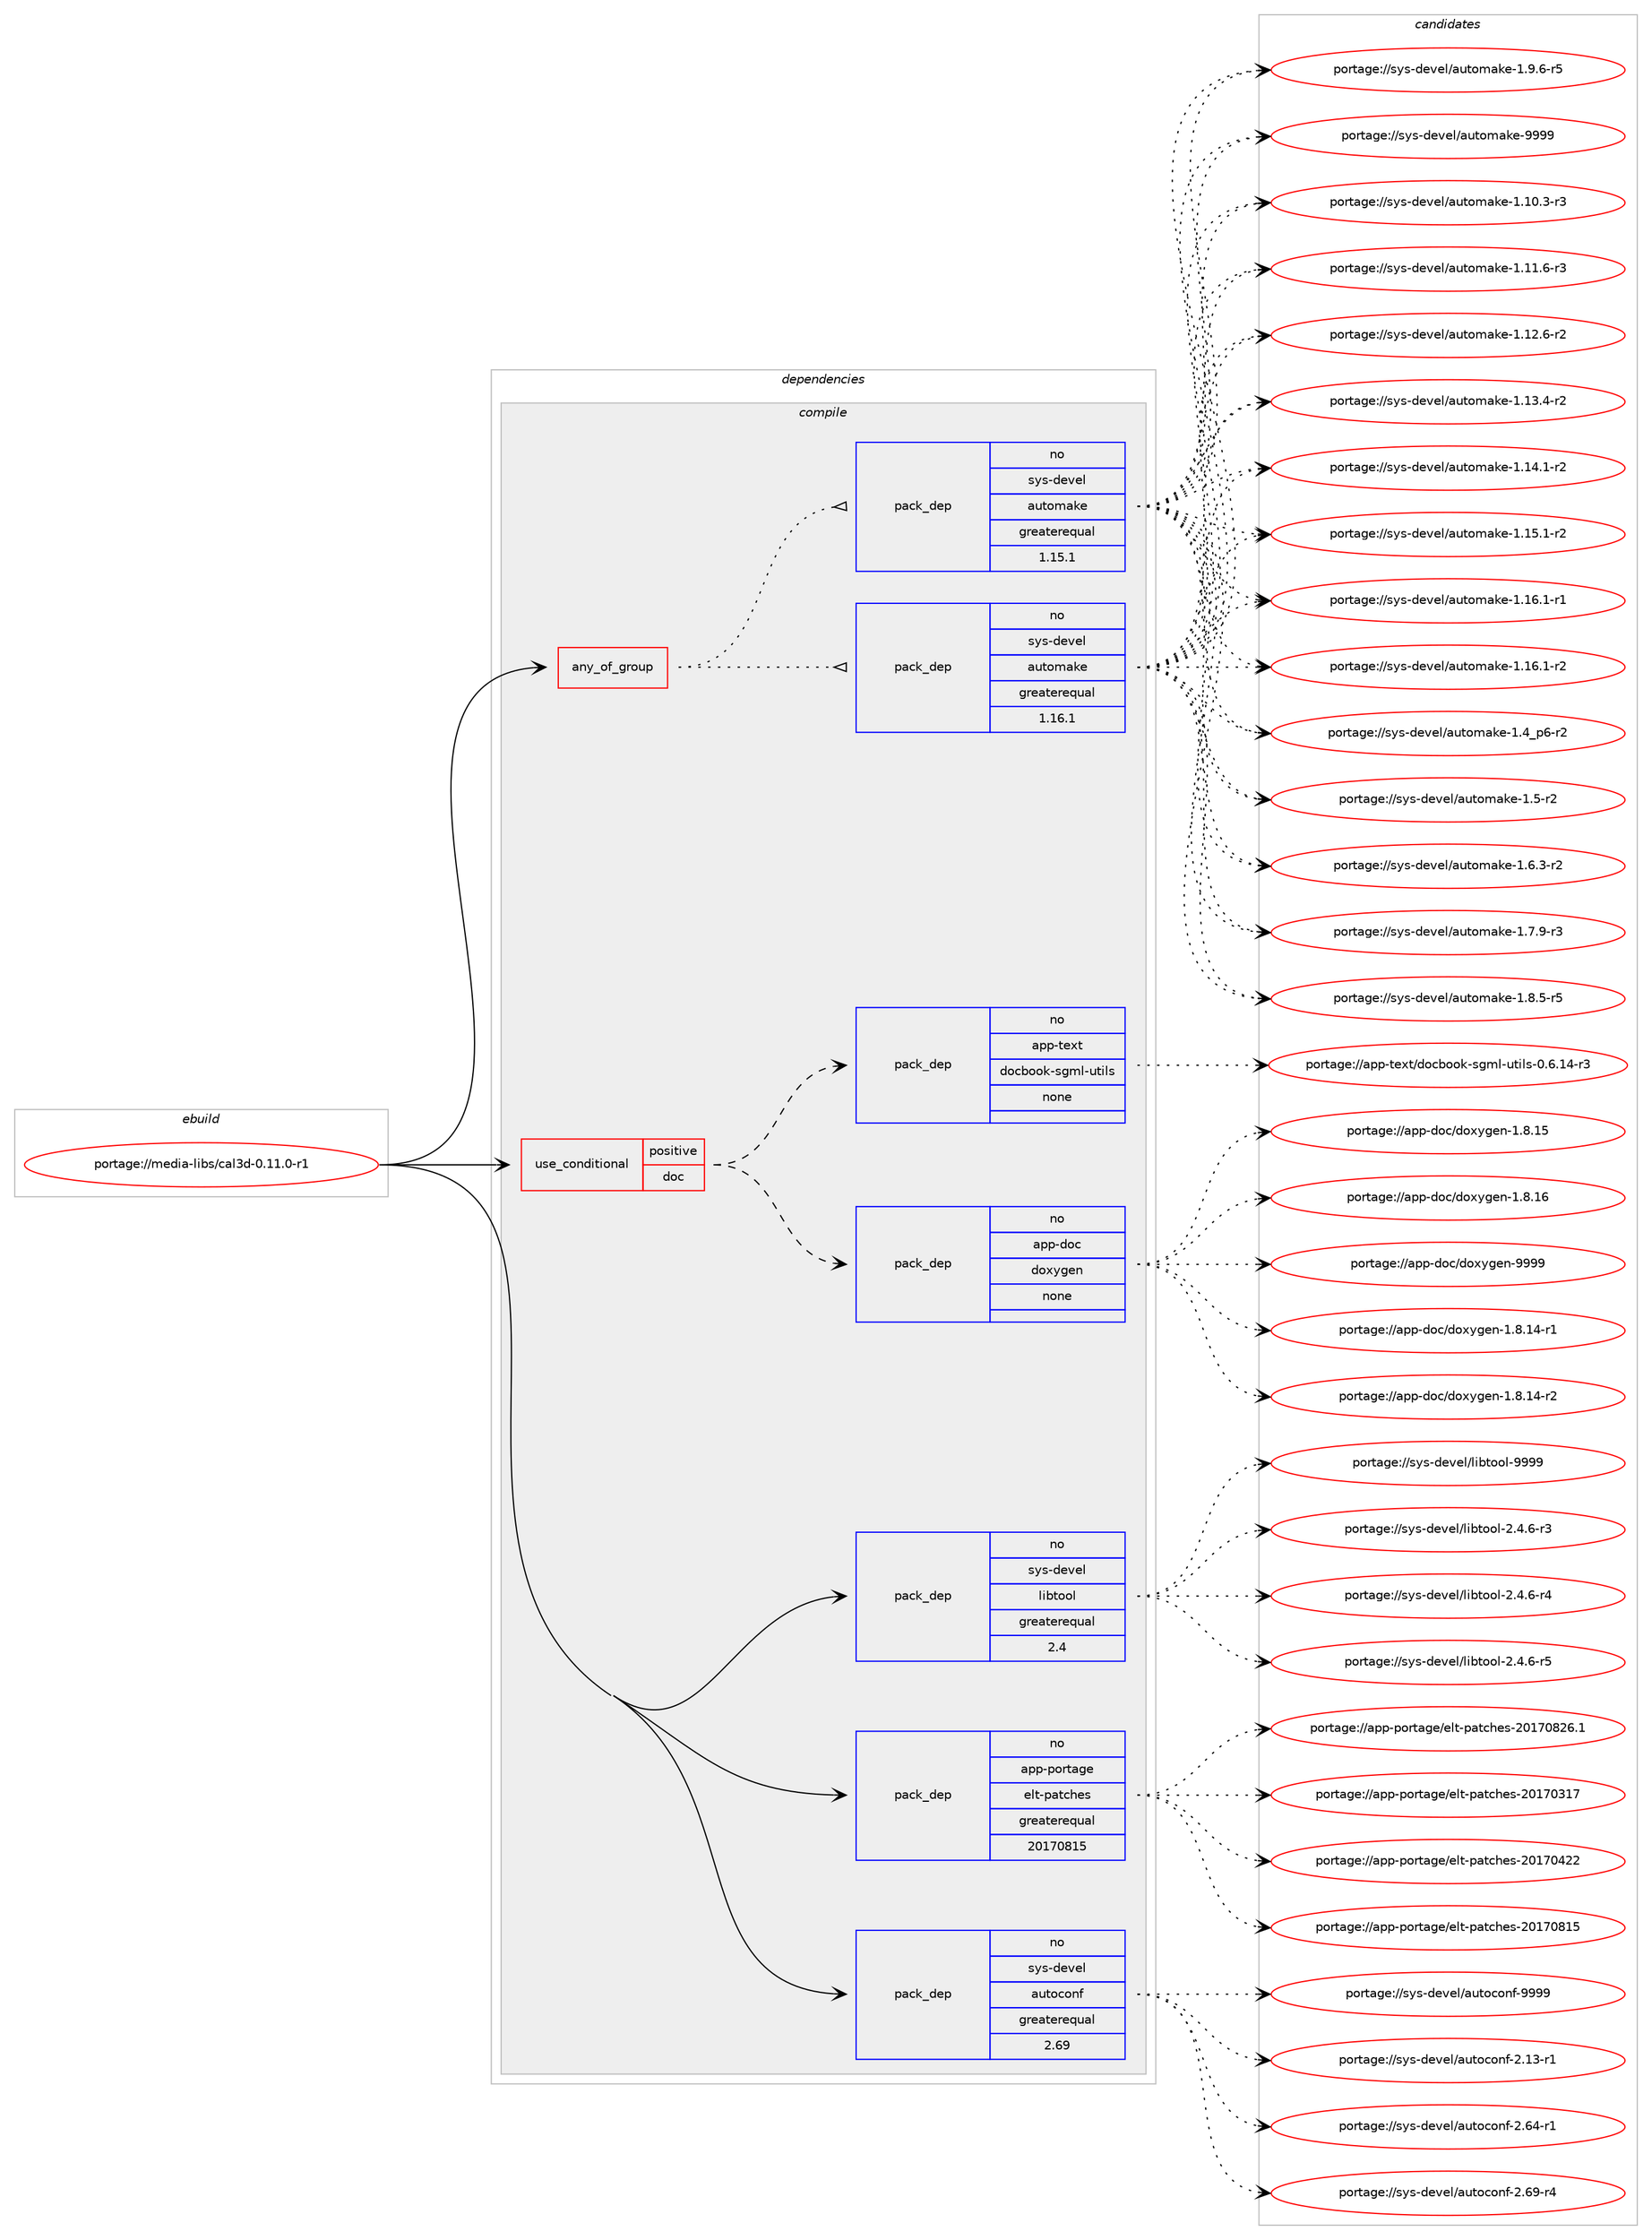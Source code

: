 digraph prolog {

# *************
# Graph options
# *************

newrank=true;
concentrate=true;
compound=true;
graph [rankdir=LR,fontname=Helvetica,fontsize=10,ranksep=1.5];#, ranksep=2.5, nodesep=0.2];
edge  [arrowhead=vee];
node  [fontname=Helvetica,fontsize=10];

# **********
# The ebuild
# **********

subgraph cluster_leftcol {
color=gray;
rank=same;
label=<<i>ebuild</i>>;
id [label="portage://media-libs/cal3d-0.11.0-r1", color=red, width=4, href="../media-libs/cal3d-0.11.0-r1.svg"];
}

# ****************
# The dependencies
# ****************

subgraph cluster_midcol {
color=gray;
label=<<i>dependencies</i>>;
subgraph cluster_compile {
fillcolor="#eeeeee";
style=filled;
label=<<i>compile</i>>;
subgraph any5002 {
dependency317716 [label=<<TABLE BORDER="0" CELLBORDER="1" CELLSPACING="0" CELLPADDING="4"><TR><TD CELLPADDING="10">any_of_group</TD></TR></TABLE>>, shape=none, color=red];subgraph pack233312 {
dependency317717 [label=<<TABLE BORDER="0" CELLBORDER="1" CELLSPACING="0" CELLPADDING="4" WIDTH="220"><TR><TD ROWSPAN="6" CELLPADDING="30">pack_dep</TD></TR><TR><TD WIDTH="110">no</TD></TR><TR><TD>sys-devel</TD></TR><TR><TD>automake</TD></TR><TR><TD>greaterequal</TD></TR><TR><TD>1.16.1</TD></TR></TABLE>>, shape=none, color=blue];
}
dependency317716:e -> dependency317717:w [weight=20,style="dotted",arrowhead="oinv"];
subgraph pack233313 {
dependency317718 [label=<<TABLE BORDER="0" CELLBORDER="1" CELLSPACING="0" CELLPADDING="4" WIDTH="220"><TR><TD ROWSPAN="6" CELLPADDING="30">pack_dep</TD></TR><TR><TD WIDTH="110">no</TD></TR><TR><TD>sys-devel</TD></TR><TR><TD>automake</TD></TR><TR><TD>greaterequal</TD></TR><TR><TD>1.15.1</TD></TR></TABLE>>, shape=none, color=blue];
}
dependency317716:e -> dependency317718:w [weight=20,style="dotted",arrowhead="oinv"];
}
id:e -> dependency317716:w [weight=20,style="solid",arrowhead="vee"];
subgraph cond79286 {
dependency317719 [label=<<TABLE BORDER="0" CELLBORDER="1" CELLSPACING="0" CELLPADDING="4"><TR><TD ROWSPAN="3" CELLPADDING="10">use_conditional</TD></TR><TR><TD>positive</TD></TR><TR><TD>doc</TD></TR></TABLE>>, shape=none, color=red];
subgraph pack233314 {
dependency317720 [label=<<TABLE BORDER="0" CELLBORDER="1" CELLSPACING="0" CELLPADDING="4" WIDTH="220"><TR><TD ROWSPAN="6" CELLPADDING="30">pack_dep</TD></TR><TR><TD WIDTH="110">no</TD></TR><TR><TD>app-doc</TD></TR><TR><TD>doxygen</TD></TR><TR><TD>none</TD></TR><TR><TD></TD></TR></TABLE>>, shape=none, color=blue];
}
dependency317719:e -> dependency317720:w [weight=20,style="dashed",arrowhead="vee"];
subgraph pack233315 {
dependency317721 [label=<<TABLE BORDER="0" CELLBORDER="1" CELLSPACING="0" CELLPADDING="4" WIDTH="220"><TR><TD ROWSPAN="6" CELLPADDING="30">pack_dep</TD></TR><TR><TD WIDTH="110">no</TD></TR><TR><TD>app-text</TD></TR><TR><TD>docbook-sgml-utils</TD></TR><TR><TD>none</TD></TR><TR><TD></TD></TR></TABLE>>, shape=none, color=blue];
}
dependency317719:e -> dependency317721:w [weight=20,style="dashed",arrowhead="vee"];
}
id:e -> dependency317719:w [weight=20,style="solid",arrowhead="vee"];
subgraph pack233316 {
dependency317722 [label=<<TABLE BORDER="0" CELLBORDER="1" CELLSPACING="0" CELLPADDING="4" WIDTH="220"><TR><TD ROWSPAN="6" CELLPADDING="30">pack_dep</TD></TR><TR><TD WIDTH="110">no</TD></TR><TR><TD>app-portage</TD></TR><TR><TD>elt-patches</TD></TR><TR><TD>greaterequal</TD></TR><TR><TD>20170815</TD></TR></TABLE>>, shape=none, color=blue];
}
id:e -> dependency317722:w [weight=20,style="solid",arrowhead="vee"];
subgraph pack233317 {
dependency317723 [label=<<TABLE BORDER="0" CELLBORDER="1" CELLSPACING="0" CELLPADDING="4" WIDTH="220"><TR><TD ROWSPAN="6" CELLPADDING="30">pack_dep</TD></TR><TR><TD WIDTH="110">no</TD></TR><TR><TD>sys-devel</TD></TR><TR><TD>autoconf</TD></TR><TR><TD>greaterequal</TD></TR><TR><TD>2.69</TD></TR></TABLE>>, shape=none, color=blue];
}
id:e -> dependency317723:w [weight=20,style="solid",arrowhead="vee"];
subgraph pack233318 {
dependency317724 [label=<<TABLE BORDER="0" CELLBORDER="1" CELLSPACING="0" CELLPADDING="4" WIDTH="220"><TR><TD ROWSPAN="6" CELLPADDING="30">pack_dep</TD></TR><TR><TD WIDTH="110">no</TD></TR><TR><TD>sys-devel</TD></TR><TR><TD>libtool</TD></TR><TR><TD>greaterequal</TD></TR><TR><TD>2.4</TD></TR></TABLE>>, shape=none, color=blue];
}
id:e -> dependency317724:w [weight=20,style="solid",arrowhead="vee"];
}
subgraph cluster_compileandrun {
fillcolor="#eeeeee";
style=filled;
label=<<i>compile and run</i>>;
}
subgraph cluster_run {
fillcolor="#eeeeee";
style=filled;
label=<<i>run</i>>;
}
}

# **************
# The candidates
# **************

subgraph cluster_choices {
rank=same;
color=gray;
label=<<i>candidates</i>>;

subgraph choice233312 {
color=black;
nodesep=1;
choiceportage11512111545100101118101108479711711611110997107101454946494846514511451 [label="portage://sys-devel/automake-1.10.3-r3", color=red, width=4,href="../sys-devel/automake-1.10.3-r3.svg"];
choiceportage11512111545100101118101108479711711611110997107101454946494946544511451 [label="portage://sys-devel/automake-1.11.6-r3", color=red, width=4,href="../sys-devel/automake-1.11.6-r3.svg"];
choiceportage11512111545100101118101108479711711611110997107101454946495046544511450 [label="portage://sys-devel/automake-1.12.6-r2", color=red, width=4,href="../sys-devel/automake-1.12.6-r2.svg"];
choiceportage11512111545100101118101108479711711611110997107101454946495146524511450 [label="portage://sys-devel/automake-1.13.4-r2", color=red, width=4,href="../sys-devel/automake-1.13.4-r2.svg"];
choiceportage11512111545100101118101108479711711611110997107101454946495246494511450 [label="portage://sys-devel/automake-1.14.1-r2", color=red, width=4,href="../sys-devel/automake-1.14.1-r2.svg"];
choiceportage11512111545100101118101108479711711611110997107101454946495346494511450 [label="portage://sys-devel/automake-1.15.1-r2", color=red, width=4,href="../sys-devel/automake-1.15.1-r2.svg"];
choiceportage11512111545100101118101108479711711611110997107101454946495446494511449 [label="portage://sys-devel/automake-1.16.1-r1", color=red, width=4,href="../sys-devel/automake-1.16.1-r1.svg"];
choiceportage11512111545100101118101108479711711611110997107101454946495446494511450 [label="portage://sys-devel/automake-1.16.1-r2", color=red, width=4,href="../sys-devel/automake-1.16.1-r2.svg"];
choiceportage115121115451001011181011084797117116111109971071014549465295112544511450 [label="portage://sys-devel/automake-1.4_p6-r2", color=red, width=4,href="../sys-devel/automake-1.4_p6-r2.svg"];
choiceportage11512111545100101118101108479711711611110997107101454946534511450 [label="portage://sys-devel/automake-1.5-r2", color=red, width=4,href="../sys-devel/automake-1.5-r2.svg"];
choiceportage115121115451001011181011084797117116111109971071014549465446514511450 [label="portage://sys-devel/automake-1.6.3-r2", color=red, width=4,href="../sys-devel/automake-1.6.3-r2.svg"];
choiceportage115121115451001011181011084797117116111109971071014549465546574511451 [label="portage://sys-devel/automake-1.7.9-r3", color=red, width=4,href="../sys-devel/automake-1.7.9-r3.svg"];
choiceportage115121115451001011181011084797117116111109971071014549465646534511453 [label="portage://sys-devel/automake-1.8.5-r5", color=red, width=4,href="../sys-devel/automake-1.8.5-r5.svg"];
choiceportage115121115451001011181011084797117116111109971071014549465746544511453 [label="portage://sys-devel/automake-1.9.6-r5", color=red, width=4,href="../sys-devel/automake-1.9.6-r5.svg"];
choiceportage115121115451001011181011084797117116111109971071014557575757 [label="portage://sys-devel/automake-9999", color=red, width=4,href="../sys-devel/automake-9999.svg"];
dependency317717:e -> choiceportage11512111545100101118101108479711711611110997107101454946494846514511451:w [style=dotted,weight="100"];
dependency317717:e -> choiceportage11512111545100101118101108479711711611110997107101454946494946544511451:w [style=dotted,weight="100"];
dependency317717:e -> choiceportage11512111545100101118101108479711711611110997107101454946495046544511450:w [style=dotted,weight="100"];
dependency317717:e -> choiceportage11512111545100101118101108479711711611110997107101454946495146524511450:w [style=dotted,weight="100"];
dependency317717:e -> choiceportage11512111545100101118101108479711711611110997107101454946495246494511450:w [style=dotted,weight="100"];
dependency317717:e -> choiceportage11512111545100101118101108479711711611110997107101454946495346494511450:w [style=dotted,weight="100"];
dependency317717:e -> choiceportage11512111545100101118101108479711711611110997107101454946495446494511449:w [style=dotted,weight="100"];
dependency317717:e -> choiceportage11512111545100101118101108479711711611110997107101454946495446494511450:w [style=dotted,weight="100"];
dependency317717:e -> choiceportage115121115451001011181011084797117116111109971071014549465295112544511450:w [style=dotted,weight="100"];
dependency317717:e -> choiceportage11512111545100101118101108479711711611110997107101454946534511450:w [style=dotted,weight="100"];
dependency317717:e -> choiceportage115121115451001011181011084797117116111109971071014549465446514511450:w [style=dotted,weight="100"];
dependency317717:e -> choiceportage115121115451001011181011084797117116111109971071014549465546574511451:w [style=dotted,weight="100"];
dependency317717:e -> choiceportage115121115451001011181011084797117116111109971071014549465646534511453:w [style=dotted,weight="100"];
dependency317717:e -> choiceportage115121115451001011181011084797117116111109971071014549465746544511453:w [style=dotted,weight="100"];
dependency317717:e -> choiceportage115121115451001011181011084797117116111109971071014557575757:w [style=dotted,weight="100"];
}
subgraph choice233313 {
color=black;
nodesep=1;
choiceportage11512111545100101118101108479711711611110997107101454946494846514511451 [label="portage://sys-devel/automake-1.10.3-r3", color=red, width=4,href="../sys-devel/automake-1.10.3-r3.svg"];
choiceportage11512111545100101118101108479711711611110997107101454946494946544511451 [label="portage://sys-devel/automake-1.11.6-r3", color=red, width=4,href="../sys-devel/automake-1.11.6-r3.svg"];
choiceportage11512111545100101118101108479711711611110997107101454946495046544511450 [label="portage://sys-devel/automake-1.12.6-r2", color=red, width=4,href="../sys-devel/automake-1.12.6-r2.svg"];
choiceportage11512111545100101118101108479711711611110997107101454946495146524511450 [label="portage://sys-devel/automake-1.13.4-r2", color=red, width=4,href="../sys-devel/automake-1.13.4-r2.svg"];
choiceportage11512111545100101118101108479711711611110997107101454946495246494511450 [label="portage://sys-devel/automake-1.14.1-r2", color=red, width=4,href="../sys-devel/automake-1.14.1-r2.svg"];
choiceportage11512111545100101118101108479711711611110997107101454946495346494511450 [label="portage://sys-devel/automake-1.15.1-r2", color=red, width=4,href="../sys-devel/automake-1.15.1-r2.svg"];
choiceportage11512111545100101118101108479711711611110997107101454946495446494511449 [label="portage://sys-devel/automake-1.16.1-r1", color=red, width=4,href="../sys-devel/automake-1.16.1-r1.svg"];
choiceportage11512111545100101118101108479711711611110997107101454946495446494511450 [label="portage://sys-devel/automake-1.16.1-r2", color=red, width=4,href="../sys-devel/automake-1.16.1-r2.svg"];
choiceportage115121115451001011181011084797117116111109971071014549465295112544511450 [label="portage://sys-devel/automake-1.4_p6-r2", color=red, width=4,href="../sys-devel/automake-1.4_p6-r2.svg"];
choiceportage11512111545100101118101108479711711611110997107101454946534511450 [label="portage://sys-devel/automake-1.5-r2", color=red, width=4,href="../sys-devel/automake-1.5-r2.svg"];
choiceportage115121115451001011181011084797117116111109971071014549465446514511450 [label="portage://sys-devel/automake-1.6.3-r2", color=red, width=4,href="../sys-devel/automake-1.6.3-r2.svg"];
choiceportage115121115451001011181011084797117116111109971071014549465546574511451 [label="portage://sys-devel/automake-1.7.9-r3", color=red, width=4,href="../sys-devel/automake-1.7.9-r3.svg"];
choiceportage115121115451001011181011084797117116111109971071014549465646534511453 [label="portage://sys-devel/automake-1.8.5-r5", color=red, width=4,href="../sys-devel/automake-1.8.5-r5.svg"];
choiceportage115121115451001011181011084797117116111109971071014549465746544511453 [label="portage://sys-devel/automake-1.9.6-r5", color=red, width=4,href="../sys-devel/automake-1.9.6-r5.svg"];
choiceportage115121115451001011181011084797117116111109971071014557575757 [label="portage://sys-devel/automake-9999", color=red, width=4,href="../sys-devel/automake-9999.svg"];
dependency317718:e -> choiceportage11512111545100101118101108479711711611110997107101454946494846514511451:w [style=dotted,weight="100"];
dependency317718:e -> choiceportage11512111545100101118101108479711711611110997107101454946494946544511451:w [style=dotted,weight="100"];
dependency317718:e -> choiceportage11512111545100101118101108479711711611110997107101454946495046544511450:w [style=dotted,weight="100"];
dependency317718:e -> choiceportage11512111545100101118101108479711711611110997107101454946495146524511450:w [style=dotted,weight="100"];
dependency317718:e -> choiceportage11512111545100101118101108479711711611110997107101454946495246494511450:w [style=dotted,weight="100"];
dependency317718:e -> choiceportage11512111545100101118101108479711711611110997107101454946495346494511450:w [style=dotted,weight="100"];
dependency317718:e -> choiceportage11512111545100101118101108479711711611110997107101454946495446494511449:w [style=dotted,weight="100"];
dependency317718:e -> choiceportage11512111545100101118101108479711711611110997107101454946495446494511450:w [style=dotted,weight="100"];
dependency317718:e -> choiceportage115121115451001011181011084797117116111109971071014549465295112544511450:w [style=dotted,weight="100"];
dependency317718:e -> choiceportage11512111545100101118101108479711711611110997107101454946534511450:w [style=dotted,weight="100"];
dependency317718:e -> choiceportage115121115451001011181011084797117116111109971071014549465446514511450:w [style=dotted,weight="100"];
dependency317718:e -> choiceportage115121115451001011181011084797117116111109971071014549465546574511451:w [style=dotted,weight="100"];
dependency317718:e -> choiceportage115121115451001011181011084797117116111109971071014549465646534511453:w [style=dotted,weight="100"];
dependency317718:e -> choiceportage115121115451001011181011084797117116111109971071014549465746544511453:w [style=dotted,weight="100"];
dependency317718:e -> choiceportage115121115451001011181011084797117116111109971071014557575757:w [style=dotted,weight="100"];
}
subgraph choice233314 {
color=black;
nodesep=1;
choiceportage97112112451001119947100111120121103101110454946564649524511449 [label="portage://app-doc/doxygen-1.8.14-r1", color=red, width=4,href="../app-doc/doxygen-1.8.14-r1.svg"];
choiceportage97112112451001119947100111120121103101110454946564649524511450 [label="portage://app-doc/doxygen-1.8.14-r2", color=red, width=4,href="../app-doc/doxygen-1.8.14-r2.svg"];
choiceportage9711211245100111994710011112012110310111045494656464953 [label="portage://app-doc/doxygen-1.8.15", color=red, width=4,href="../app-doc/doxygen-1.8.15.svg"];
choiceportage9711211245100111994710011112012110310111045494656464954 [label="portage://app-doc/doxygen-1.8.16", color=red, width=4,href="../app-doc/doxygen-1.8.16.svg"];
choiceportage971121124510011199471001111201211031011104557575757 [label="portage://app-doc/doxygen-9999", color=red, width=4,href="../app-doc/doxygen-9999.svg"];
dependency317720:e -> choiceportage97112112451001119947100111120121103101110454946564649524511449:w [style=dotted,weight="100"];
dependency317720:e -> choiceportage97112112451001119947100111120121103101110454946564649524511450:w [style=dotted,weight="100"];
dependency317720:e -> choiceportage9711211245100111994710011112012110310111045494656464953:w [style=dotted,weight="100"];
dependency317720:e -> choiceportage9711211245100111994710011112012110310111045494656464954:w [style=dotted,weight="100"];
dependency317720:e -> choiceportage971121124510011199471001111201211031011104557575757:w [style=dotted,weight="100"];
}
subgraph choice233315 {
color=black;
nodesep=1;
choiceportage97112112451161011201164710011199981111111074511510310910845117116105108115454846544649524511451 [label="portage://app-text/docbook-sgml-utils-0.6.14-r3", color=red, width=4,href="../app-text/docbook-sgml-utils-0.6.14-r3.svg"];
dependency317721:e -> choiceportage97112112451161011201164710011199981111111074511510310910845117116105108115454846544649524511451:w [style=dotted,weight="100"];
}
subgraph choice233316 {
color=black;
nodesep=1;
choiceportage97112112451121111141169710310147101108116451129711699104101115455048495548514955 [label="portage://app-portage/elt-patches-20170317", color=red, width=4,href="../app-portage/elt-patches-20170317.svg"];
choiceportage97112112451121111141169710310147101108116451129711699104101115455048495548525050 [label="portage://app-portage/elt-patches-20170422", color=red, width=4,href="../app-portage/elt-patches-20170422.svg"];
choiceportage97112112451121111141169710310147101108116451129711699104101115455048495548564953 [label="portage://app-portage/elt-patches-20170815", color=red, width=4,href="../app-portage/elt-patches-20170815.svg"];
choiceportage971121124511211111411697103101471011081164511297116991041011154550484955485650544649 [label="portage://app-portage/elt-patches-20170826.1", color=red, width=4,href="../app-portage/elt-patches-20170826.1.svg"];
dependency317722:e -> choiceportage97112112451121111141169710310147101108116451129711699104101115455048495548514955:w [style=dotted,weight="100"];
dependency317722:e -> choiceportage97112112451121111141169710310147101108116451129711699104101115455048495548525050:w [style=dotted,weight="100"];
dependency317722:e -> choiceportage97112112451121111141169710310147101108116451129711699104101115455048495548564953:w [style=dotted,weight="100"];
dependency317722:e -> choiceportage971121124511211111411697103101471011081164511297116991041011154550484955485650544649:w [style=dotted,weight="100"];
}
subgraph choice233317 {
color=black;
nodesep=1;
choiceportage1151211154510010111810110847971171161119911111010245504649514511449 [label="portage://sys-devel/autoconf-2.13-r1", color=red, width=4,href="../sys-devel/autoconf-2.13-r1.svg"];
choiceportage1151211154510010111810110847971171161119911111010245504654524511449 [label="portage://sys-devel/autoconf-2.64-r1", color=red, width=4,href="../sys-devel/autoconf-2.64-r1.svg"];
choiceportage1151211154510010111810110847971171161119911111010245504654574511452 [label="portage://sys-devel/autoconf-2.69-r4", color=red, width=4,href="../sys-devel/autoconf-2.69-r4.svg"];
choiceportage115121115451001011181011084797117116111991111101024557575757 [label="portage://sys-devel/autoconf-9999", color=red, width=4,href="../sys-devel/autoconf-9999.svg"];
dependency317723:e -> choiceportage1151211154510010111810110847971171161119911111010245504649514511449:w [style=dotted,weight="100"];
dependency317723:e -> choiceportage1151211154510010111810110847971171161119911111010245504654524511449:w [style=dotted,weight="100"];
dependency317723:e -> choiceportage1151211154510010111810110847971171161119911111010245504654574511452:w [style=dotted,weight="100"];
dependency317723:e -> choiceportage115121115451001011181011084797117116111991111101024557575757:w [style=dotted,weight="100"];
}
subgraph choice233318 {
color=black;
nodesep=1;
choiceportage1151211154510010111810110847108105981161111111084550465246544511451 [label="portage://sys-devel/libtool-2.4.6-r3", color=red, width=4,href="../sys-devel/libtool-2.4.6-r3.svg"];
choiceportage1151211154510010111810110847108105981161111111084550465246544511452 [label="portage://sys-devel/libtool-2.4.6-r4", color=red, width=4,href="../sys-devel/libtool-2.4.6-r4.svg"];
choiceportage1151211154510010111810110847108105981161111111084550465246544511453 [label="portage://sys-devel/libtool-2.4.6-r5", color=red, width=4,href="../sys-devel/libtool-2.4.6-r5.svg"];
choiceportage1151211154510010111810110847108105981161111111084557575757 [label="portage://sys-devel/libtool-9999", color=red, width=4,href="../sys-devel/libtool-9999.svg"];
dependency317724:e -> choiceportage1151211154510010111810110847108105981161111111084550465246544511451:w [style=dotted,weight="100"];
dependency317724:e -> choiceportage1151211154510010111810110847108105981161111111084550465246544511452:w [style=dotted,weight="100"];
dependency317724:e -> choiceportage1151211154510010111810110847108105981161111111084550465246544511453:w [style=dotted,weight="100"];
dependency317724:e -> choiceportage1151211154510010111810110847108105981161111111084557575757:w [style=dotted,weight="100"];
}
}

}
